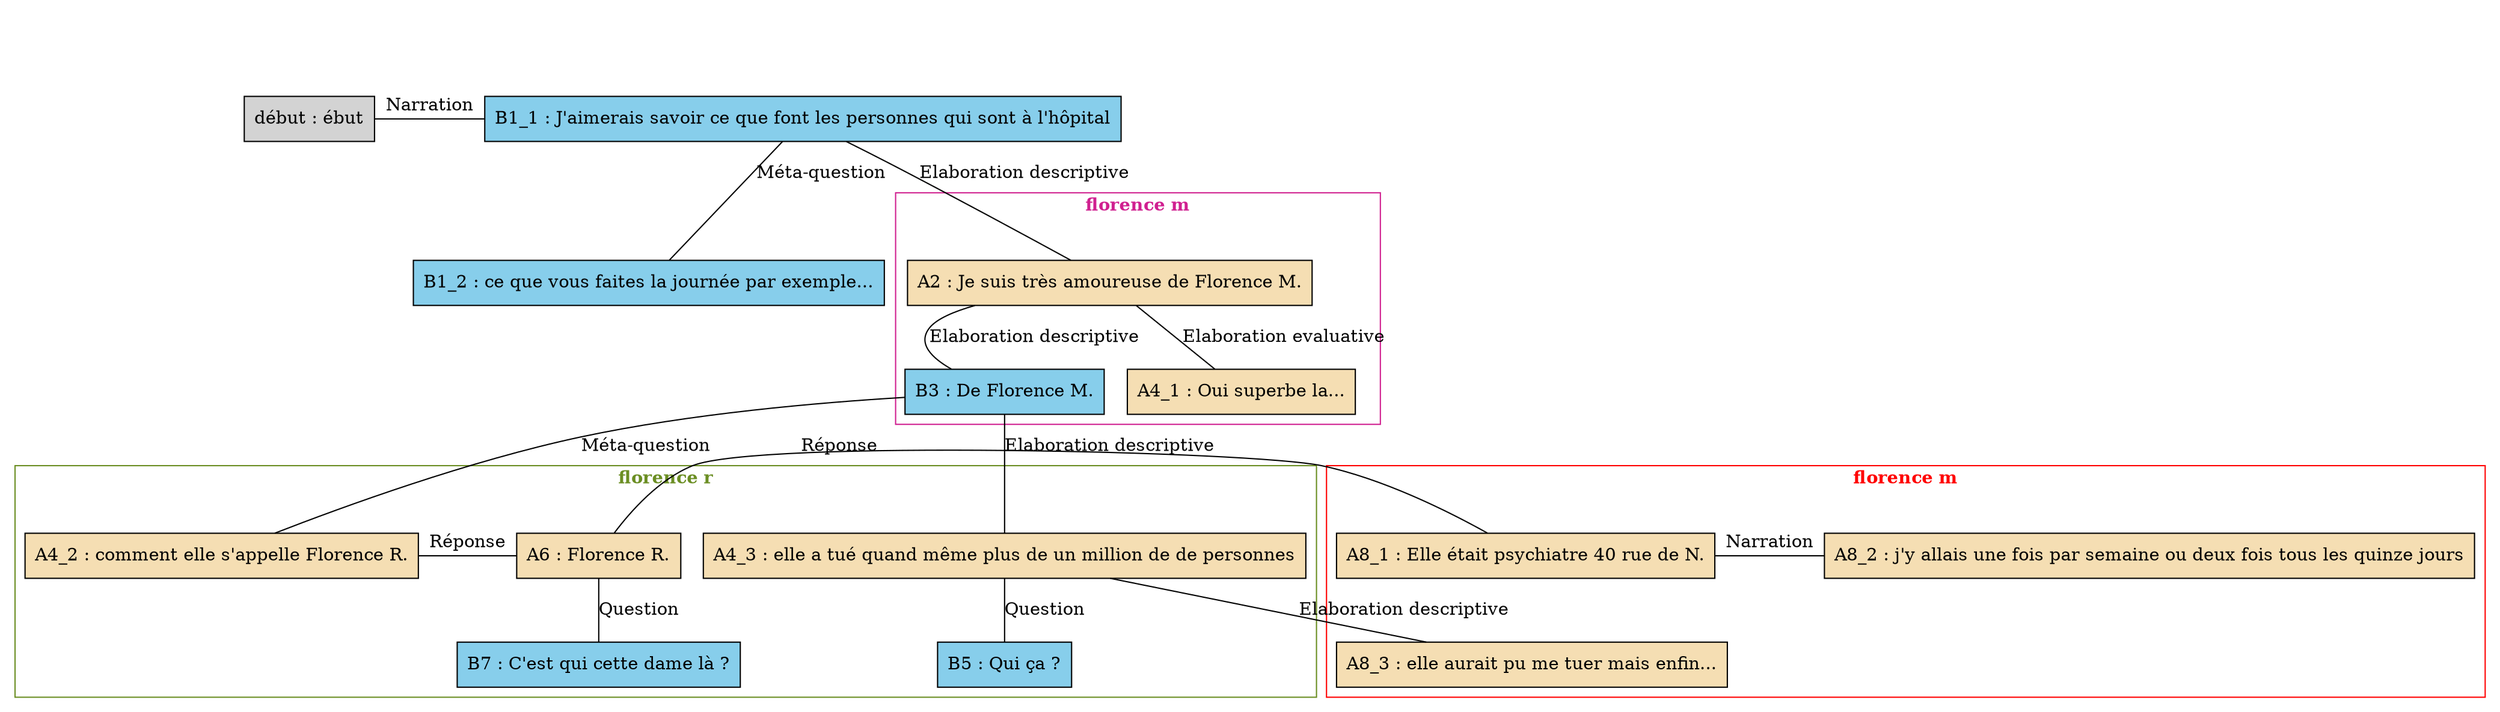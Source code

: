 digraph "Florence_-_C03" {
	node [shape=box style=filled]
	newrank=true
	zero [style=invis]
	"début" [label="début : ébut"]
	B1_1 [label="B1_1 : J'aimerais savoir ce que font les personnes qui sont à l'hôpital" fillcolor=skyblue]
	B1_2 [label="B1_2 : ce que vous faites la journée par exemple..." fillcolor=skyblue]
	A2 [label="A2 : Je suis très amoureuse de Florence M." fillcolor=wheat]
	B3 [label="B3 : De Florence M." fillcolor=skyblue]
	A4_1 [label="A4_1 : Oui superbe la..." fillcolor=wheat]
	A4_2 [label="A4_2 : comment elle s'appelle Florence R." fillcolor=wheat]
	A4_3 [label="A4_3 : elle a tué quand même plus de un million de de personnes" fillcolor=wheat]
	B5 [label="B5 : Qui ça ?" fillcolor=skyblue]
	A6 [label="A6 : Florence R." fillcolor=wheat]
	B7 [label="B7 : C'est qui cette dame là ?" fillcolor=skyblue]
	A8_1 [label="A8_1 : Elle était psychiatre 40 rue de N." fillcolor=wheat]
	A8_2 [label="A8_2 : j'y allais une fois par semaine ou deux fois tous les quinze jours" fillcolor=wheat]
	A8_3 [label="A8_3 : elle aurait pu me tuer mais enfin..." fillcolor=wheat]
	zero -> "début" [label="" style=invis]
	zero -> B1_1 [style=invis weight=1]
	"début" -> B1_1 [label=Narration constraint=false dir=none]
	B1_1 -> B1_2 [label="Méta-question" dir=none weight=2]
	B1_1 -> A2 [label="Elaboration descriptive" dir=none weight=2]
	A2 -> B3 [label="Elaboration descriptive" dir=none weight=2]
	A2 -> A4_1 [label="Elaboration evaluative" dir=none weight=2]
	B3 -> A4_2 [label="Méta-question" dir=none weight=2]
	B3 -> A4_3 [label="Elaboration descriptive" dir=none weight=2]
	A4_3 -> B5 [label=Question dir=none weight=2]
	B3 -> A6 [style=invis weight=1]
	A4_2 -> A6 [label="Réponse" constraint=false dir=none]
	A6 -> B7 [label=Question dir=none weight=2]
	B3 -> A8_1 [style=invis weight=1]
	A6 -> A8_1 [label="Réponse" constraint=false dir=none]
	B3 -> A8_2 [style=invis weight=1]
	A8_1 -> A8_2 [label=Narration constraint=false dir=none]
	A4_3 -> A8_3 [label="Elaboration descriptive" dir=none weight=2]
	subgraph cluster_0 {
		label=<<B>florence m</B>>
		color=violetred
		fontcolor=violetred
		A2
		B3
		A4_1
	}
	subgraph cluster_1 {
		label=<<B>
florence r</B>>
		color=olivedrab
		fontcolor=olivedrab
		A4_2
		A4_3
		B5
		A6
		B7
	}
	subgraph cluster_2 {
		label=<<B>
florence m</B>>
		color=red
		fontcolor=red
		A8_1
		A8_2
		A8_3
	}
}
